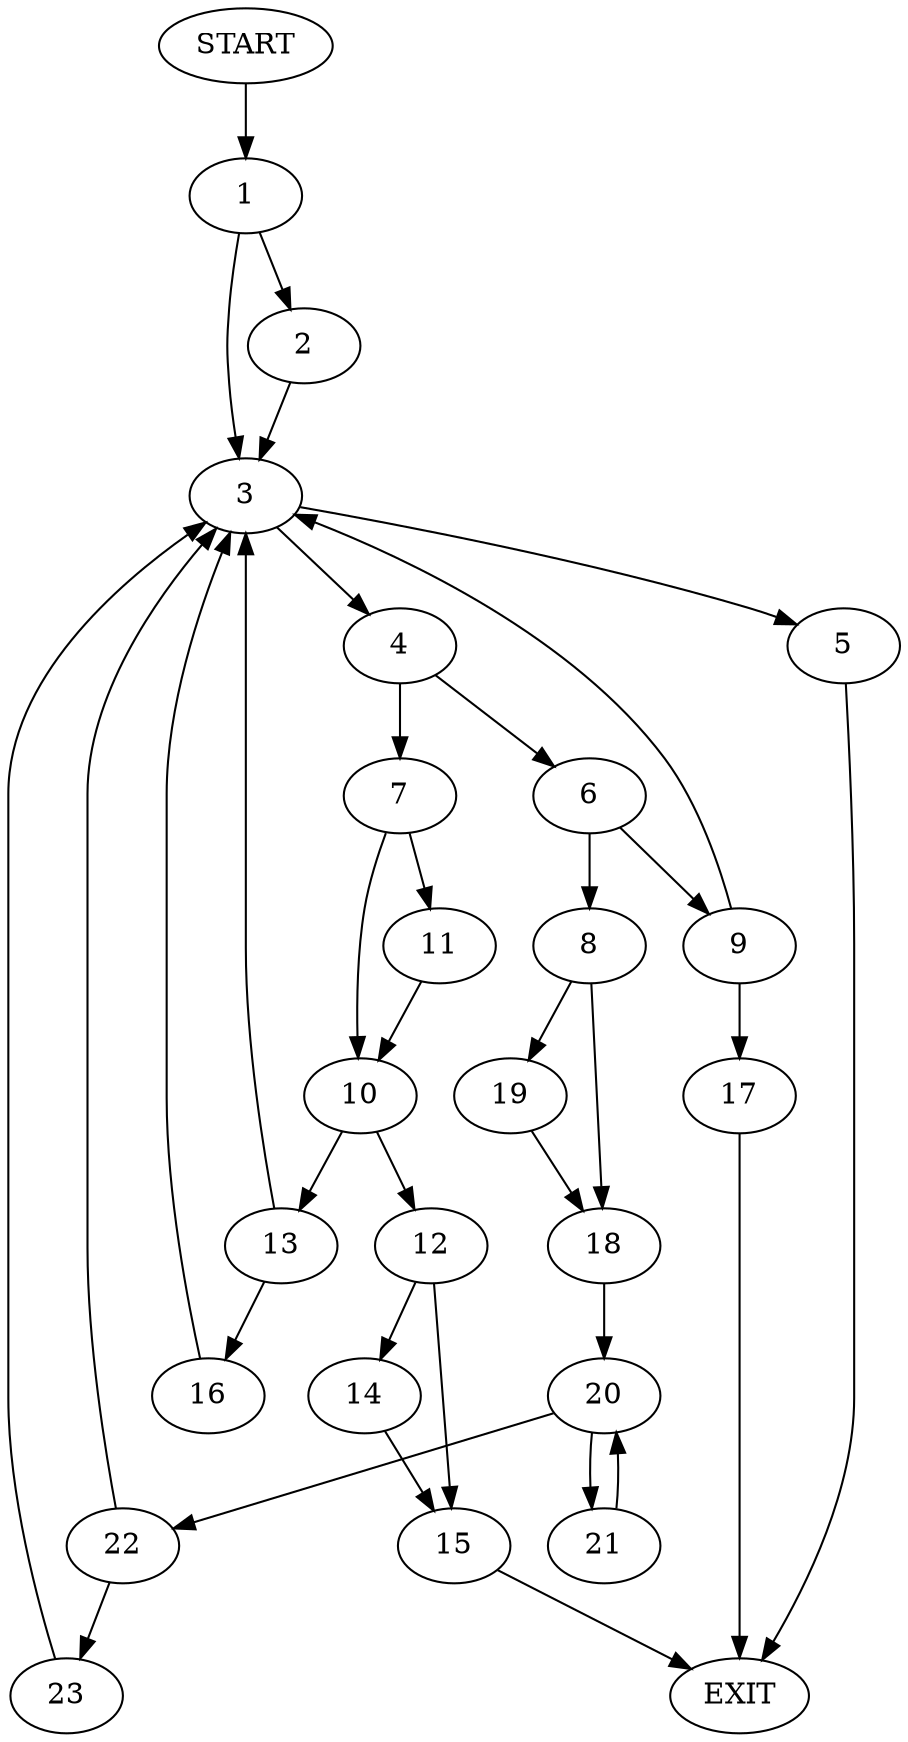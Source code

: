 digraph {
0 [label="START"]
24 [label="EXIT"]
0 -> 1
1 -> 2
1 -> 3
3 -> 4
3 -> 5
2 -> 3
5 -> 24
4 -> 6
4 -> 7
6 -> 8
6 -> 9
7 -> 10
7 -> 11
10 -> 12
10 -> 13
11 -> 10
12 -> 14
12 -> 15
13 -> 3
13 -> 16
14 -> 15
15 -> 24
16 -> 3
9 -> 17
9 -> 3
8 -> 18
8 -> 19
18 -> 20
19 -> 18
20 -> 21
20 -> 22
21 -> 20
22 -> 23
22 -> 3
23 -> 3
17 -> 24
}
